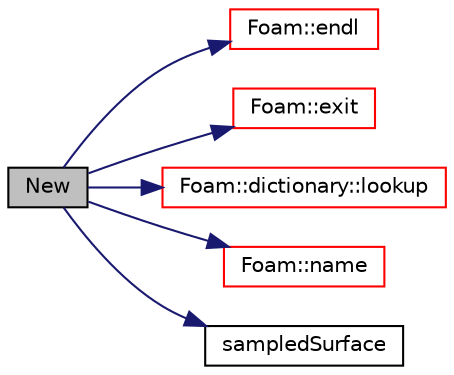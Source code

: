 digraph "New"
{
  bgcolor="transparent";
  edge [fontname="Helvetica",fontsize="10",labelfontname="Helvetica",labelfontsize="10"];
  node [fontname="Helvetica",fontsize="10",shape=record];
  rankdir="LR";
  Node635 [label="New",height=0.2,width=0.4,color="black", fillcolor="grey75", style="filled", fontcolor="black"];
  Node635 -> Node636 [color="midnightblue",fontsize="10",style="solid",fontname="Helvetica"];
  Node636 [label="Foam::endl",height=0.2,width=0.4,color="red",URL="$a21851.html#a2db8fe02a0d3909e9351bb4275b23ce4",tooltip="Add newline and flush stream. "];
  Node635 -> Node638 [color="midnightblue",fontsize="10",style="solid",fontname="Helvetica"];
  Node638 [label="Foam::exit",height=0.2,width=0.4,color="red",URL="$a21851.html#a06ca7250d8e89caf05243ec094843642"];
  Node635 -> Node685 [color="midnightblue",fontsize="10",style="solid",fontname="Helvetica"];
  Node685 [label="Foam::dictionary::lookup",height=0.2,width=0.4,color="red",URL="$a27129.html#a6a0727fa523e48977e27348663def509",tooltip="Find and return an entry data stream. "];
  Node635 -> Node816 [color="midnightblue",fontsize="10",style="solid",fontname="Helvetica"];
  Node816 [label="Foam::name",height=0.2,width=0.4,color="red",URL="$a21851.html#adcb0df2bd4953cb6bb390272d8263c3a",tooltip="Return a string representation of a complex. "];
  Node635 -> Node933 [color="midnightblue",fontsize="10",style="solid",fontname="Helvetica"];
  Node933 [label="sampledSurface",height=0.2,width=0.4,color="black",URL="$a30653.html#a99bee59873f99de89760e87ccac6cf09",tooltip="Construct from name, mesh. "];
}
